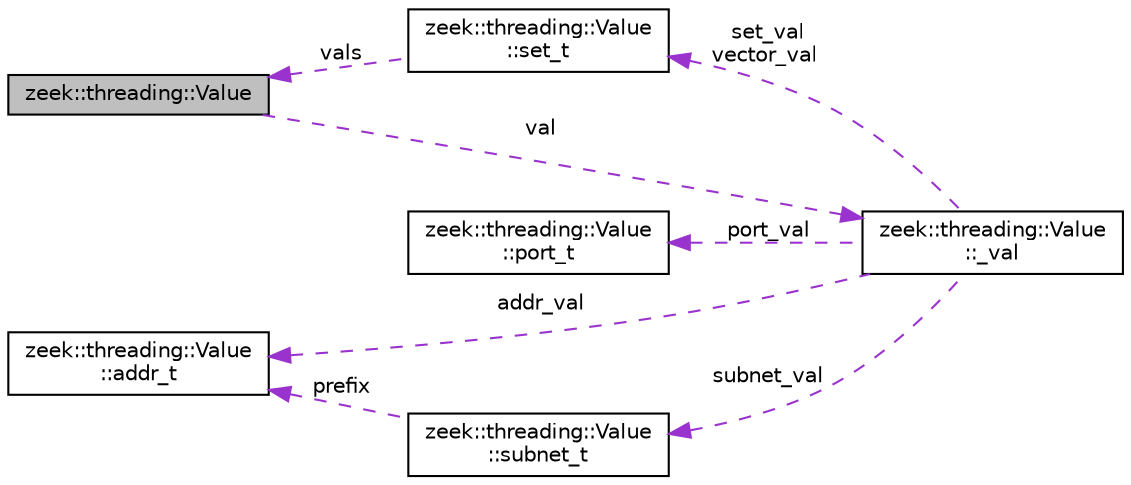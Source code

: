 digraph "zeek::threading::Value"
{
 // LATEX_PDF_SIZE
  edge [fontname="Helvetica",fontsize="10",labelfontname="Helvetica",labelfontsize="10"];
  node [fontname="Helvetica",fontsize="10",shape=record];
  rankdir="LR";
  Node1 [label="zeek::threading::Value",height=0.2,width=0.4,color="black", fillcolor="grey75", style="filled", fontcolor="black",tooltip=" "];
  Node2 -> Node1 [dir="back",color="darkorchid3",fontsize="10",style="dashed",label=" val" ,fontname="Helvetica"];
  Node2 [label="zeek::threading::Value\l::_val",height=0.2,width=0.4,color="black", fillcolor="white", style="filled",URL="$df/d0e/unionzeek_1_1threading_1_1Value_1_1__val.html",tooltip=" "];
  Node3 -> Node2 [dir="back",color="darkorchid3",fontsize="10",style="dashed",label=" port_val" ,fontname="Helvetica"];
  Node3 [label="zeek::threading::Value\l::port_t",height=0.2,width=0.4,color="black", fillcolor="white", style="filled",URL="$da/d45/structzeek_1_1threading_1_1Value.html#d1/d2d/structzeek_1_1threading_1_1Value_1_1port__t",tooltip=" "];
  Node4 -> Node2 [dir="back",color="darkorchid3",fontsize="10",style="dashed",label=" set_val\nvector_val" ,fontname="Helvetica"];
  Node4 [label="zeek::threading::Value\l::set_t",height=0.2,width=0.4,color="black", fillcolor="white", style="filled",URL="$da/d45/structzeek_1_1threading_1_1Value.html#d0/d39/structzeek_1_1threading_1_1Value_1_1set__t",tooltip="False for optional record fields that are not set."];
  Node1 -> Node4 [dir="back",color="darkorchid3",fontsize="10",style="dashed",label=" vals" ,fontname="Helvetica"];
  Node5 -> Node2 [dir="back",color="darkorchid3",fontsize="10",style="dashed",label=" addr_val" ,fontname="Helvetica"];
  Node5 [label="zeek::threading::Value\l::addr_t",height=0.2,width=0.4,color="black", fillcolor="white", style="filled",URL="$da/d45/structzeek_1_1threading_1_1Value.html#df/dcd/structzeek_1_1threading_1_1Value_1_1addr__t",tooltip=" "];
  Node6 -> Node2 [dir="back",color="darkorchid3",fontsize="10",style="dashed",label=" subnet_val" ,fontname="Helvetica"];
  Node6 [label="zeek::threading::Value\l::subnet_t",height=0.2,width=0.4,color="black", fillcolor="white", style="filled",URL="$da/d45/structzeek_1_1threading_1_1Value.html#dd/d8c/structzeek_1_1threading_1_1Value_1_1subnet__t",tooltip=" "];
  Node5 -> Node6 [dir="back",color="darkorchid3",fontsize="10",style="dashed",label=" prefix" ,fontname="Helvetica"];
}
